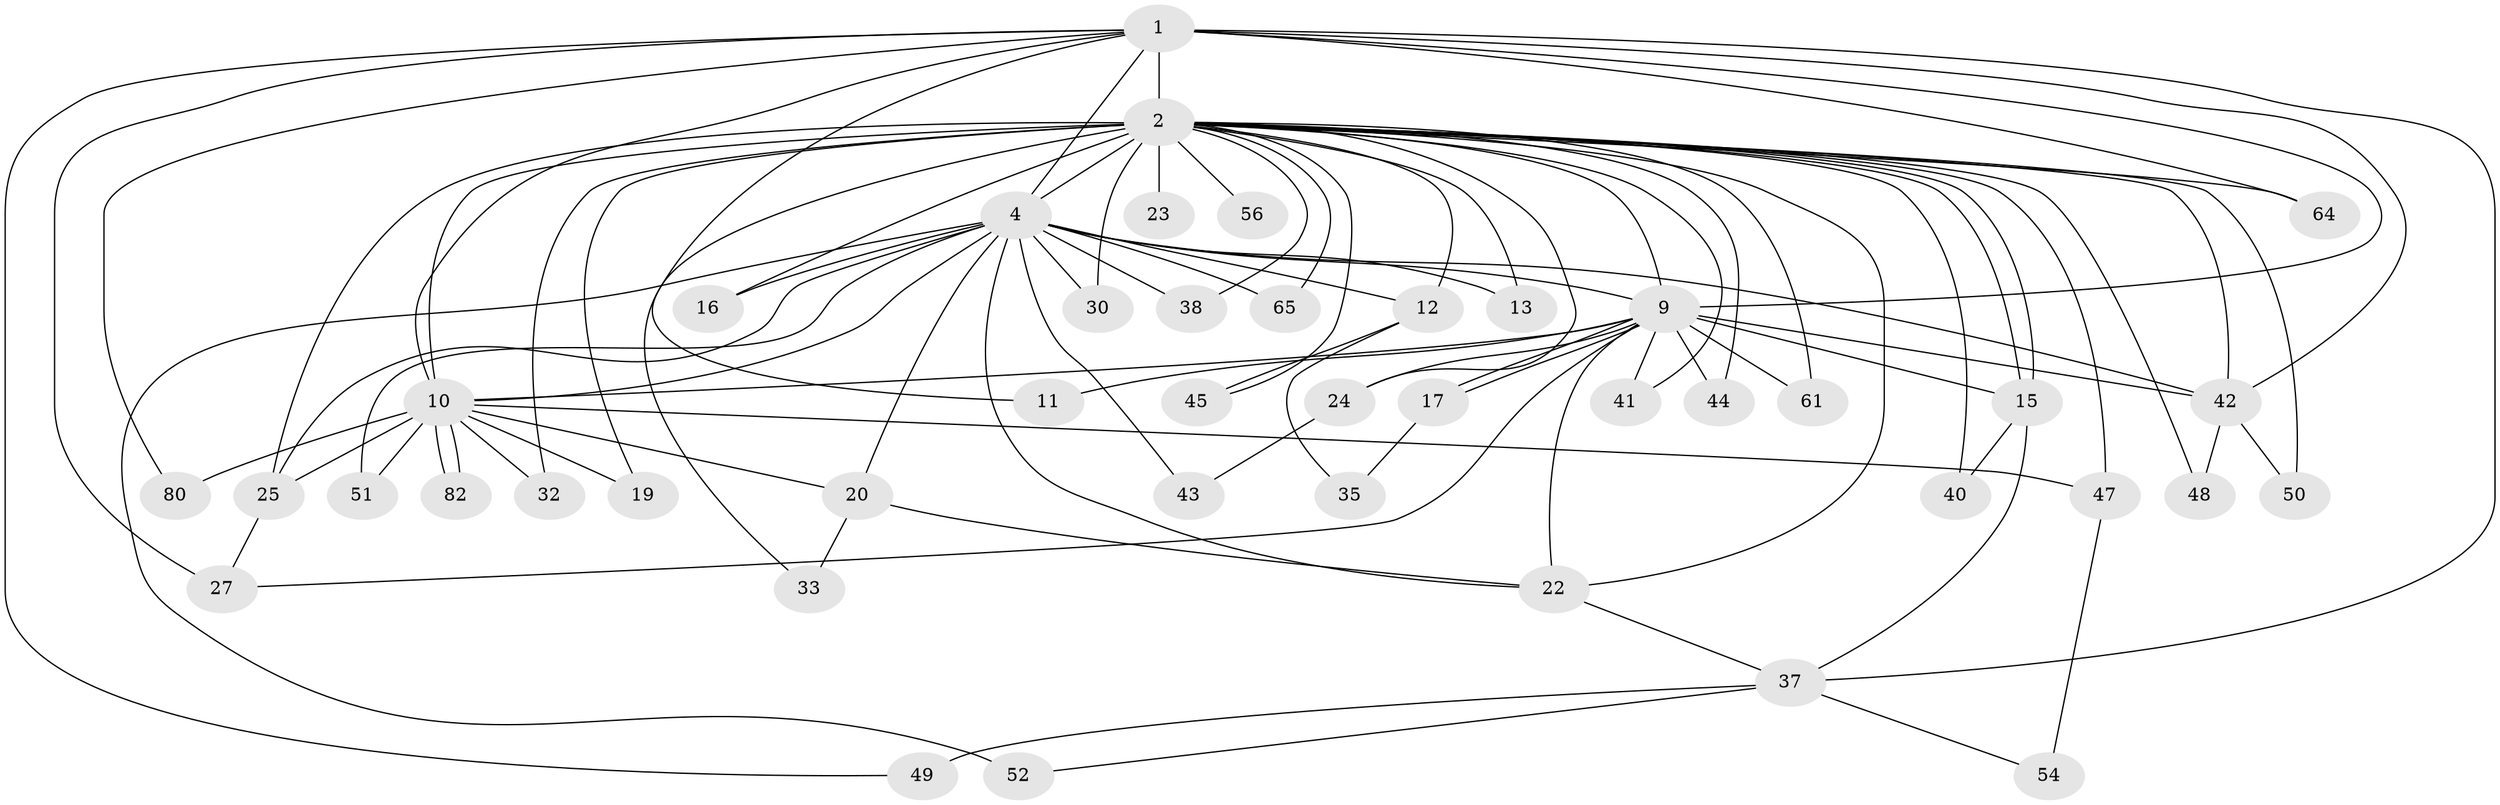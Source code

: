 // original degree distribution, {14: 0.011627906976744186, 25: 0.011627906976744186, 15: 0.023255813953488372, 19: 0.023255813953488372, 13: 0.011627906976744186, 24: 0.011627906976744186, 22: 0.011627906976744186, 20: 0.011627906976744186, 2: 0.6046511627906976, 7: 0.023255813953488372, 5: 0.06976744186046512, 3: 0.09302325581395349, 4: 0.06976744186046512, 6: 0.023255813953488372}
// Generated by graph-tools (version 1.1) at 2025/14/03/09/25 04:14:01]
// undirected, 43 vertices, 92 edges
graph export_dot {
graph [start="1"]
  node [color=gray90,style=filled];
  1 [super="+5"];
  2 [super="+57+7+55+3+72+26"];
  4 [super="+6+60+28"];
  9 [super="+18+21+14+53"];
  10 [super="+66"];
  11;
  12 [super="+34"];
  13;
  15 [super="+76"];
  16;
  17;
  19;
  20 [super="+31"];
  22;
  23;
  24;
  25 [super="+29+68"];
  27 [super="+63"];
  30;
  32 [super="+85+58"];
  33;
  35;
  37 [super="+62"];
  38;
  40;
  41;
  42 [super="+83+86"];
  43;
  44 [super="+70+59"];
  45;
  47;
  48;
  49;
  50;
  51;
  52;
  54;
  56;
  61;
  64;
  65;
  80;
  82;
  1 -- 2 [weight=8];
  1 -- 4 [weight=4];
  1 -- 9 [weight=3];
  1 -- 10 [weight=2];
  1 -- 11;
  1 -- 37;
  1 -- 80;
  1 -- 27 [weight=2];
  1 -- 64;
  1 -- 42;
  1 -- 49;
  2 -- 4 [weight=11];
  2 -- 9 [weight=8];
  2 -- 10 [weight=5];
  2 -- 12 [weight=4];
  2 -- 15;
  2 -- 15;
  2 -- 23 [weight=2];
  2 -- 41;
  2 -- 47;
  2 -- 50;
  2 -- 65;
  2 -- 13;
  2 -- 19;
  2 -- 24;
  2 -- 32 [weight=3];
  2 -- 33;
  2 -- 38;
  2 -- 42;
  2 -- 45;
  2 -- 48;
  2 -- 56 [weight=2];
  2 -- 61;
  2 -- 40;
  2 -- 16;
  2 -- 25 [weight=2];
  2 -- 30;
  2 -- 44;
  2 -- 64;
  2 -- 22;
  4 -- 9 [weight=3];
  4 -- 10 [weight=2];
  4 -- 16;
  4 -- 20;
  4 -- 22;
  4 -- 43;
  4 -- 51;
  4 -- 52;
  4 -- 65;
  4 -- 38;
  4 -- 13;
  4 -- 30;
  4 -- 42;
  4 -- 25;
  4 -- 12;
  9 -- 10;
  9 -- 11;
  9 -- 17;
  9 -- 17;
  9 -- 22;
  9 -- 41;
  9 -- 44 [weight=4];
  9 -- 61;
  9 -- 24 [weight=2];
  9 -- 42;
  9 -- 15;
  9 -- 27;
  10 -- 19;
  10 -- 20;
  10 -- 25;
  10 -- 32 [weight=2];
  10 -- 47;
  10 -- 51;
  10 -- 80;
  10 -- 82;
  10 -- 82;
  12 -- 35;
  12 -- 45;
  15 -- 37;
  15 -- 40;
  17 -- 35;
  20 -- 33;
  20 -- 22;
  22 -- 37;
  24 -- 43;
  25 -- 27;
  37 -- 49;
  37 -- 52;
  37 -- 54;
  42 -- 48;
  42 -- 50;
  47 -- 54;
}
